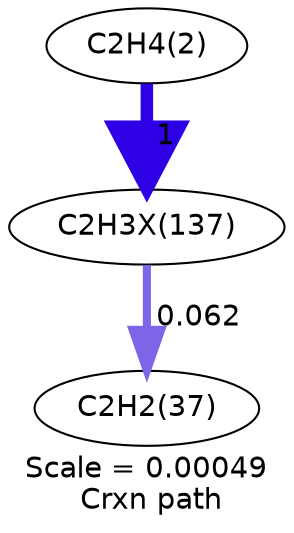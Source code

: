 digraph reaction_paths {
center=1;
s5 -> s56[fontname="Helvetica", style="setlinewidth(6)", arrowsize=3, color="0.7, 1.5, 0.9"
, label=" 1"];
s56 -> s15[fontname="Helvetica", style="setlinewidth(3.9)", arrowsize=1.95, color="0.7, 0.562, 0.9"
, label=" 0.062"];
s5 [ fontname="Helvetica", label="C2H4(2)"];
s15 [ fontname="Helvetica", label="C2H2(37)"];
s56 [ fontname="Helvetica", label="C2H3X(137)"];
 label = "Scale = 0.00049\l Crxn path";
 fontname = "Helvetica";
}
